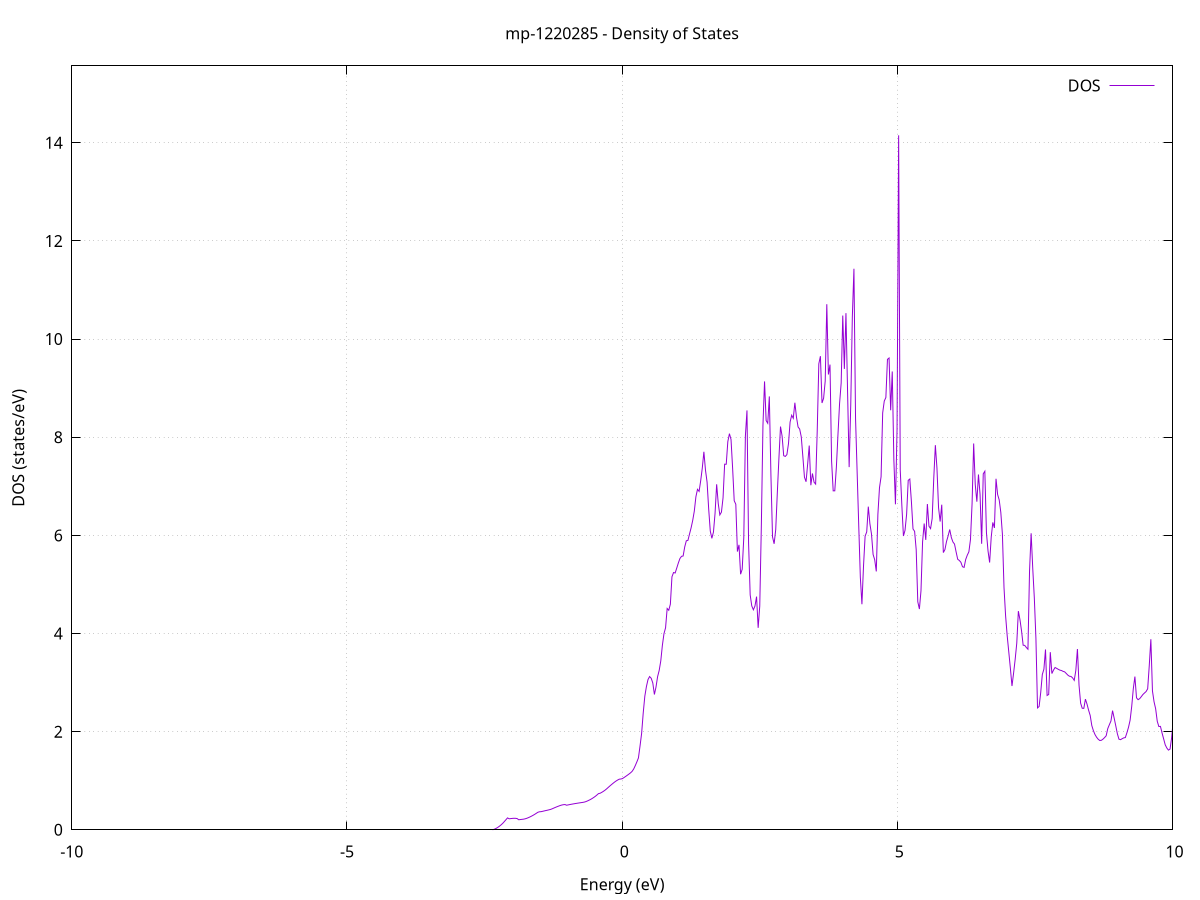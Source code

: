 set title 'mp-1220285 - Density of States'
set xlabel 'Energy (eV)'
set ylabel 'DOS (states/eV)'
set grid
set xrange [-10:10]
set yrange [0:15.569]
set xzeroaxis lt -1
set terminal png size 800,600
set output 'mp-1220285_dos_gnuplot.png'
plot '-' using 1:2 with lines title 'DOS'
-27.550100 0.000000
-27.521000 0.000000
-27.492000 0.000000
-27.463000 0.000000
-27.434000 0.000000
-27.405000 0.000000
-27.376000 0.000000
-27.347000 0.000000
-27.318000 0.000000
-27.289000 0.000000
-27.260000 0.000000
-27.231000 0.000000
-27.202000 0.000000
-27.173000 0.000000
-27.144000 0.000000
-27.115000 0.000000
-27.086000 0.000000
-27.056900 0.000000
-27.027900 0.000000
-26.998900 0.000000
-26.969900 0.000000
-26.940900 0.000000
-26.911900 0.000000
-26.882900 0.000000
-26.853900 0.000000
-26.824900 0.000000
-26.795900 0.000000
-26.766900 0.000000
-26.737900 0.000000
-26.708900 0.000000
-26.679900 0.000000
-26.650900 0.000000
-26.621900 0.000000
-26.592800 0.000000
-26.563800 0.000000
-26.534800 0.000000
-26.505800 0.000000
-26.476800 0.000000
-26.447800 0.000000
-26.418800 0.000000
-26.389800 0.000000
-26.360800 0.000000
-26.331800 0.000000
-26.302800 0.000000
-26.273800 0.000000
-26.244800 0.000000
-26.215800 0.000000
-26.186800 0.000000
-26.157800 0.000000
-26.128700 0.000000
-26.099700 0.000000
-26.070700 0.000000
-26.041700 0.000000
-26.012700 0.000000
-25.983700 0.000000
-25.954700 0.000000
-25.925700 0.000000
-25.896700 0.000000
-25.867700 0.000000
-25.838700 0.000000
-25.809700 0.000000
-25.780700 0.000000
-25.751700 0.000000
-25.722700 0.000000
-25.693700 0.000000
-25.664600 0.000000
-25.635600 0.000000
-25.606600 0.000000
-25.577600 0.000000
-25.548600 0.000000
-25.519600 0.000000
-25.490600 0.000000
-25.461600 0.000000
-25.432600 0.000000
-25.403600 0.000000
-25.374600 0.000000
-25.345600 0.000000
-25.316600 0.000000
-25.287600 0.000000
-25.258600 0.000000
-25.229600 0.000000
-25.200500 0.000000
-25.171500 0.000000
-25.142500 0.000000
-25.113500 0.000000
-25.084500 0.000000
-25.055500 0.000000
-25.026500 0.000000
-24.997500 0.000000
-24.968500 0.000000
-24.939500 0.000000
-24.910500 8.674600
-24.881500 2.294200
-24.852500 2.706800
-24.823500 3.119400
-24.794500 3.290400
-24.765500 3.450400
-24.736400 3.899400
-24.707400 4.349400
-24.678400 5.653300
-24.649400 4.464000
-24.620400 1.820400
-24.591400 1.764500
-24.562400 1.708600
-24.533400 1.631900
-24.504400 1.516700
-24.475400 1.401400
-24.446400 1.291500
-24.417400 1.283800
-24.388400 1.276100
-24.359400 3.054100
-24.330400 5.890400
-24.301400 7.245900
-24.272300 5.355800
-24.243300 0.949100
-24.214300 3.859100
-24.185300 50.634500
-24.156300 13.089000
-24.127300 19.014800
-24.098300 22.705400
-24.069300 3.370900
-24.040300 3.358400
-24.011300 3.345900
-23.982300 3.064000
-23.953300 3.161800
-23.924300 3.282700
-23.895300 4.469300
-23.866300 5.592000
-23.837300 6.208900
-23.808200 4.914700
-23.779200 4.132100
-23.750200 3.739600
-23.721200 3.347000
-23.692200 3.152300
-23.663200 3.278900
-23.634200 2.920300
-23.605200 2.781400
-23.576200 3.019700
-23.547200 2.315600
-23.518200 2.177900
-23.489200 0.000000
-23.460200 0.000000
-23.431200 0.000000
-23.402200 0.000000
-23.373200 0.000000
-23.344100 0.000000
-23.315100 0.000000
-23.286100 0.000000
-23.257100 0.000000
-23.228100 0.000000
-23.199100 0.000000
-23.170100 0.000000
-23.141100 0.000000
-23.112100 0.000000
-23.083100 0.000000
-23.054100 0.000000
-23.025100 0.000000
-22.996100 0.000000
-22.967100 0.000000
-22.938100 0.000000
-22.909100 0.000000
-22.880100 0.000000
-22.851000 0.000000
-22.822000 0.000000
-22.793000 0.000000
-22.764000 0.000000
-22.735000 0.000000
-22.706000 0.000000
-22.677000 0.000000
-22.648000 0.000000
-22.619000 0.000000
-22.590000 0.000000
-22.561000 0.000000
-22.532000 0.000000
-22.503000 0.000000
-22.474000 0.000000
-22.445000 0.000000
-22.416000 0.000000
-22.386900 0.000000
-22.357900 0.000000
-22.328900 0.000000
-22.299900 0.000000
-22.270900 0.000000
-22.241900 0.000000
-22.212900 0.000000
-22.183900 0.000000
-22.154900 0.000000
-22.125900 0.000000
-22.096900 0.000000
-22.067900 0.000000
-22.038900 0.000000
-22.009900 0.000000
-21.980900 0.000000
-21.951900 0.000000
-21.922800 0.000000
-21.893800 0.000000
-21.864800 0.000000
-21.835800 0.000000
-21.806800 0.000000
-21.777800 0.000000
-21.748800 0.000000
-21.719800 0.000000
-21.690800 0.000000
-21.661800 0.000000
-21.632800 0.000000
-21.603800 0.000000
-21.574800 0.000000
-21.545800 0.000000
-21.516800 0.000000
-21.487800 0.000000
-21.458700 0.000000
-21.429700 0.000000
-21.400700 0.000000
-21.371700 0.000000
-21.342700 0.000000
-21.313700 0.000000
-21.284700 0.000000
-21.255700 0.000000
-21.226700 0.000000
-21.197700 0.000000
-21.168700 0.000000
-21.139700 0.000000
-21.110700 0.000000
-21.081700 0.000000
-21.052700 0.000000
-21.023700 0.000000
-20.994600 0.000000
-20.965600 0.000000
-20.936600 0.000000
-20.907600 0.000000
-20.878600 0.000000
-20.849600 0.000000
-20.820600 0.000000
-20.791600 0.000000
-20.762600 0.000000
-20.733600 0.000000
-20.704600 0.000000
-20.675600 0.000000
-20.646600 0.000000
-20.617600 0.000000
-20.588600 0.000000
-20.559600 0.000000
-20.530500 0.000000
-20.501500 0.000000
-20.472500 0.000000
-20.443500 0.000000
-20.414500 0.000000
-20.385500 0.000000
-20.356500 0.000000
-20.327500 0.000000
-20.298500 0.000000
-20.269500 0.000000
-20.240500 0.000000
-20.211500 0.000000
-20.182500 0.000000
-20.153500 0.000000
-20.124500 0.000000
-20.095500 0.000000
-20.066400 0.000000
-20.037400 0.000000
-20.008400 0.000000
-19.979400 0.000000
-19.950400 0.000000
-19.921400 0.000000
-19.892400 0.000000
-19.863400 0.000000
-19.834400 0.000000
-19.805400 0.000000
-19.776400 0.000000
-19.747400 0.000000
-19.718400 0.000000
-19.689400 0.000000
-19.660400 0.000000
-19.631400 0.000000
-19.602300 0.000000
-19.573300 0.000000
-19.544300 0.000000
-19.515300 0.000000
-19.486300 0.000000
-19.457300 0.000000
-19.428300 0.000000
-19.399300 0.000000
-19.370300 0.000000
-19.341300 0.000000
-19.312300 0.000000
-19.283300 0.000000
-19.254300 0.000000
-19.225300 0.000000
-19.196300 0.000000
-19.167300 0.000000
-19.138200 0.000000
-19.109200 0.000000
-19.080200 0.000000
-19.051200 0.000000
-19.022200 0.000000
-18.993200 0.000000
-18.964200 0.000000
-18.935200 0.000000
-18.906200 0.000000
-18.877200 0.000000
-18.848200 0.000000
-18.819200 0.000000
-18.790200 0.000000
-18.761200 0.000000
-18.732200 0.000000
-18.703200 0.000000
-18.674100 0.000000
-18.645100 0.000000
-18.616100 0.000000
-18.587100 0.000000
-18.558100 0.000000
-18.529100 0.000000
-18.500100 0.000000
-18.471100 0.000000
-18.442100 0.000000
-18.413100 0.000000
-18.384100 0.000000
-18.355100 0.000000
-18.326100 0.000000
-18.297100 0.000000
-18.268100 0.000000
-18.239100 0.000000
-18.210000 0.000000
-18.181000 0.000000
-18.152000 0.000000
-18.123000 0.000000
-18.094000 0.000000
-18.065000 0.000000
-18.036000 0.000000
-18.007000 0.000000
-17.978000 0.000000
-17.949000 0.000000
-17.920000 0.000000
-17.891000 0.000000
-17.862000 0.000000
-17.833000 0.000000
-17.804000 0.000000
-17.775000 0.000000
-17.745900 0.000000
-17.716900 0.000000
-17.687900 0.000000
-17.658900 0.000000
-17.629900 0.000000
-17.600900 0.000000
-17.571900 0.000000
-17.542900 0.000000
-17.513900 0.000000
-17.484900 0.000000
-17.455900 0.000000
-17.426900 0.000000
-17.397900 0.000000
-17.368900 0.000000
-17.339900 0.000000
-17.310900 0.000000
-17.281800 0.000000
-17.252800 0.000000
-17.223800 0.000000
-17.194800 0.000000
-17.165800 0.000000
-17.136800 0.000000
-17.107800 0.000000
-17.078800 0.000000
-17.049800 0.000000
-17.020800 0.000000
-16.991800 0.000000
-16.962800 0.000000
-16.933800 0.000000
-16.904800 0.000000
-16.875800 0.000000
-16.846800 0.000000
-16.817700 0.000000
-16.788700 0.000000
-16.759700 0.000000
-16.730700 0.000000
-16.701700 0.000000
-16.672700 0.000000
-16.643700 0.000000
-16.614700 0.000000
-16.585700 0.000000
-16.556700 0.000000
-16.527700 0.000000
-16.498700 0.000000
-16.469700 0.000000
-16.440700 0.000000
-16.411700 0.000000
-16.382700 0.000000
-16.353600 0.000000
-16.324600 0.000000
-16.295600 0.000000
-16.266600 0.000000
-16.237600 0.000000
-16.208600 0.000000
-16.179600 0.000000
-16.150600 0.000000
-16.121600 0.000000
-16.092600 0.000000
-16.063600 0.000000
-16.034600 0.000000
-16.005600 0.000000
-15.976600 0.000000
-15.947600 0.000000
-15.918600 0.000000
-15.889500 0.000000
-15.860500 0.000000
-15.831500 0.000000
-15.802500 0.000000
-15.773500 0.000000
-15.744500 0.000000
-15.715500 0.000000
-15.686500 0.000000
-15.657500 0.000000
-15.628500 0.000000
-15.599500 0.000000
-15.570500 0.000000
-15.541500 0.000000
-15.512500 0.000000
-15.483500 0.000000
-15.454500 0.000000
-15.425400 0.000000
-15.396400 0.000000
-15.367400 0.000000
-15.338400 0.000000
-15.309400 0.000000
-15.280400 0.000000
-15.251400 0.000000
-15.222400 0.000000
-15.193400 0.000000
-15.164400 0.000000
-15.135400 0.000000
-15.106400 0.000000
-15.077400 0.000000
-15.048400 0.000000
-15.019400 0.000000
-14.990400 0.000000
-14.961300 0.000000
-14.932300 0.000000
-14.903300 0.000000
-14.874300 0.000000
-14.845300 0.000000
-14.816300 0.000000
-14.787300 0.000000
-14.758300 0.000000
-14.729300 0.000000
-14.700300 0.000000
-14.671300 0.000000
-14.642300 0.000000
-14.613300 0.000000
-14.584300 0.000000
-14.555300 0.000000
-14.526300 0.000000
-14.497300 0.000000
-14.468200 0.000000
-14.439200 0.000000
-14.410200 0.000000
-14.381200 0.000000
-14.352200 0.000000
-14.323200 0.000000
-14.294200 0.000000
-14.265200 0.000000
-14.236200 0.000000
-14.207200 0.000000
-14.178200 0.000000
-14.149200 0.000000
-14.120200 0.000000
-14.091200 0.000000
-14.062200 0.000000
-14.033200 0.000000
-14.004100 0.000000
-13.975100 0.000000
-13.946100 0.000000
-13.917100 0.000000
-13.888100 0.000000
-13.859100 0.000000
-13.830100 0.000000
-13.801100 0.000000
-13.772100 0.000000
-13.743100 0.000000
-13.714100 0.000000
-13.685100 0.000000
-13.656100 0.000000
-13.627100 0.000000
-13.598100 0.000000
-13.569100 0.000000
-13.540000 0.000000
-13.511000 0.000000
-13.482000 0.000000
-13.453000 0.000000
-13.424000 0.000000
-13.395000 0.000000
-13.366000 0.000000
-13.337000 0.000000
-13.308000 0.000000
-13.279000 0.000000
-13.250000 0.000000
-13.221000 0.000000
-13.192000 0.000000
-13.163000 0.000000
-13.134000 0.000000
-13.105000 0.000000
-13.075900 0.000000
-13.046900 0.000000
-13.017900 0.000000
-12.988900 0.000000
-12.959900 0.000000
-12.930900 0.000000
-12.901900 0.000000
-12.872900 0.000000
-12.843900 0.000000
-12.814900 0.000000
-12.785900 0.000000
-12.756900 0.000000
-12.727900 0.000000
-12.698900 0.000000
-12.669900 0.000000
-12.640900 0.000000
-12.611800 0.000000
-12.582800 0.000000
-12.553800 0.000000
-12.524800 0.000000
-12.495800 0.000000
-12.466800 0.000000
-12.437800 0.000000
-12.408800 0.000000
-12.379800 0.000000
-12.350800 0.000000
-12.321800 0.000000
-12.292800 0.000000
-12.263800 0.000000
-12.234800 0.000000
-12.205800 0.000000
-12.176800 0.000000
-12.147700 0.000000
-12.118700 0.000000
-12.089700 0.000000
-12.060700 0.000000
-12.031700 0.000000
-12.002700 0.000000
-11.973700 0.000000
-11.944700 0.000000
-11.915700 0.000000
-11.886700 0.000000
-11.857700 0.000000
-11.828700 0.000000
-11.799700 0.000000
-11.770700 0.000000
-11.741700 0.000000
-11.712700 0.000000
-11.683600 0.000000
-11.654600 0.000000
-11.625600 0.000000
-11.596600 0.000000
-11.567600 0.000000
-11.538600 0.000000
-11.509600 0.000000
-11.480600 0.000000
-11.451600 0.000000
-11.422600 0.000000
-11.393600 0.000000
-11.364600 0.000000
-11.335600 0.000000
-11.306600 0.000000
-11.277600 0.000000
-11.248600 0.000000
-11.219500 0.000000
-11.190500 0.000000
-11.161500 0.000000
-11.132500 0.000000
-11.103500 0.000000
-11.074500 0.000000
-11.045500 0.000000
-11.016500 0.000000
-10.987500 0.000000
-10.958500 0.000000
-10.929500 0.000000
-10.900500 0.000000
-10.871500 0.000000
-10.842500 0.000000
-10.813500 0.000000
-10.784500 0.000000
-10.755400 0.000000
-10.726400 0.000000
-10.697400 0.000000
-10.668400 0.000000
-10.639400 0.000000
-10.610400 0.000000
-10.581400 0.000000
-10.552400 0.000000
-10.523400 0.000000
-10.494400 0.000000
-10.465400 0.000000
-10.436400 0.000000
-10.407400 0.000000
-10.378400 0.000000
-10.349400 0.000000
-10.320400 0.000000
-10.291300 0.000000
-10.262300 0.000000
-10.233300 0.000000
-10.204300 0.000000
-10.175300 0.000000
-10.146300 0.000000
-10.117300 0.000000
-10.088300 0.000000
-10.059300 0.000000
-10.030300 0.000000
-10.001300 0.000000
-9.972300 0.000000
-9.943300 0.000000
-9.914300 0.000000
-9.885300 0.000000
-9.856300 0.000000
-9.827200 0.000000
-9.798200 0.000000
-9.769200 0.000000
-9.740200 0.000000
-9.711200 0.000000
-9.682200 0.000000
-9.653200 0.000000
-9.624200 0.000000
-9.595200 0.000000
-9.566200 0.000000
-9.537200 0.000000
-9.508200 0.000000
-9.479200 0.000000
-9.450200 0.000000
-9.421200 0.000000
-9.392200 0.000000
-9.363100 0.000000
-9.334100 0.000000
-9.305100 0.000000
-9.276100 0.000000
-9.247100 0.000000
-9.218100 0.000000
-9.189100 0.000000
-9.160100 0.000000
-9.131100 0.000000
-9.102100 0.000000
-9.073100 0.000000
-9.044100 0.000000
-9.015100 0.000000
-8.986100 0.000000
-8.957100 0.000000
-8.928100 0.000000
-8.899000 0.000000
-8.870000 0.000000
-8.841000 0.000000
-8.812000 0.000000
-8.783000 0.000000
-8.754000 0.000000
-8.725000 0.000000
-8.696000 0.000000
-8.667000 0.000000
-8.638000 0.000000
-8.609000 0.000000
-8.580000 0.000000
-8.551000 0.000000
-8.522000 0.000000
-8.493000 0.000000
-8.464000 0.000000
-8.434900 0.000000
-8.405900 0.000000
-8.376900 0.000000
-8.347900 0.000000
-8.318900 0.000000
-8.289900 0.000000
-8.260900 0.000000
-8.231900 0.000000
-8.202900 0.000000
-8.173900 0.000000
-8.144900 0.000000
-8.115900 0.000000
-8.086900 0.000000
-8.057900 0.000000
-8.028900 0.000000
-7.999900 0.000000
-7.970800 0.000000
-7.941800 0.000000
-7.912800 0.000000
-7.883800 0.000000
-7.854800 0.000000
-7.825800 0.000000
-7.796800 0.000000
-7.767800 0.000000
-7.738800 0.000000
-7.709800 0.000000
-7.680800 0.000000
-7.651800 0.000000
-7.622800 0.000000
-7.593800 0.000000
-7.564800 0.000000
-7.535800 0.000000
-7.506700 0.000000
-7.477700 0.000000
-7.448700 0.000000
-7.419700 0.000000
-7.390700 0.000000
-7.361700 0.000000
-7.332700 0.000000
-7.303700 0.000000
-7.274700 0.000000
-7.245700 0.000000
-7.216700 0.000000
-7.187700 0.000000
-7.158700 0.000000
-7.129700 0.000000
-7.100700 0.000000
-7.071700 0.000000
-7.042600 0.000000
-7.013600 0.000000
-6.984600 0.000000
-6.955600 0.000000
-6.926600 0.000000
-6.897600 0.000000
-6.868600 0.000000
-6.839600 0.000000
-6.810600 0.000000
-6.781600 0.000000
-6.752600 0.000000
-6.723600 0.000000
-6.694600 0.000000
-6.665600 0.000000
-6.636600 0.000000
-6.607600 0.000000
-6.578500 0.000000
-6.549500 0.000000
-6.520500 0.000000
-6.491500 0.000000
-6.462500 0.000000
-6.433500 0.000000
-6.404500 0.000000
-6.375500 0.000000
-6.346500 0.000000
-6.317500 0.000000
-6.288500 0.000000
-6.259500 0.000000
-6.230500 0.000000
-6.201500 0.000000
-6.172500 0.000000
-6.143500 0.000000
-6.114500 0.000000
-6.085400 0.000000
-6.056400 0.000000
-6.027400 0.000000
-5.998400 0.000000
-5.969400 0.000000
-5.940400 0.000000
-5.911400 0.000000
-5.882400 0.000000
-5.853400 0.000000
-5.824400 0.000000
-5.795400 0.000000
-5.766400 0.000000
-5.737400 0.000000
-5.708400 0.000000
-5.679400 0.000000
-5.650400 0.000000
-5.621300 0.000000
-5.592300 0.000000
-5.563300 0.000000
-5.534300 0.000000
-5.505300 0.000000
-5.476300 0.000000
-5.447300 0.000000
-5.418300 0.000000
-5.389300 0.000000
-5.360300 0.000000
-5.331300 0.000000
-5.302300 0.000000
-5.273300 0.000000
-5.244300 0.000000
-5.215300 0.000000
-5.186300 0.000000
-5.157200 0.000000
-5.128200 0.000000
-5.099200 0.000000
-5.070200 0.000000
-5.041200 0.000000
-5.012200 0.000000
-4.983200 0.000000
-4.954200 0.000000
-4.925200 0.000000
-4.896200 0.000000
-4.867200 0.000000
-4.838200 0.000000
-4.809200 0.000000
-4.780200 0.000000
-4.751200 0.000000
-4.722200 0.000000
-4.693100 0.000000
-4.664100 0.000000
-4.635100 0.000000
-4.606100 0.000000
-4.577100 0.000000
-4.548100 0.000000
-4.519100 0.000000
-4.490100 0.000000
-4.461100 0.000000
-4.432100 0.000000
-4.403100 0.000000
-4.374100 0.000000
-4.345100 0.000000
-4.316100 0.000000
-4.287100 0.000000
-4.258100 0.000000
-4.229000 0.000000
-4.200000 0.000000
-4.171000 0.000000
-4.142000 0.000000
-4.113000 0.000000
-4.084000 0.000000
-4.055000 0.000000
-4.026000 0.000000
-3.997000 0.000000
-3.968000 0.000000
-3.939000 0.000000
-3.910000 0.000000
-3.881000 0.000000
-3.852000 0.000000
-3.823000 0.000000
-3.794000 0.000000
-3.764900 0.000000
-3.735900 0.000000
-3.706900 0.000000
-3.677900 0.000000
-3.648900 0.000000
-3.619900 0.000000
-3.590900 0.000000
-3.561900 0.000000
-3.532900 0.000000
-3.503900 0.000000
-3.474900 0.000000
-3.445900 0.000000
-3.416900 0.000000
-3.387900 0.000000
-3.358900 0.000000
-3.329900 0.000000
-3.300800 0.000000
-3.271800 0.000000
-3.242800 0.000000
-3.213800 0.000000
-3.184800 0.000000
-3.155800 0.000000
-3.126800 0.000000
-3.097800 0.000000
-3.068800 0.000000
-3.039800 0.000000
-3.010800 0.000000
-2.981800 0.000000
-2.952800 0.000000
-2.923800 0.000000
-2.894800 0.000000
-2.865800 0.000000
-2.836700 0.000000
-2.807700 0.000000
-2.778700 0.000000
-2.749700 0.000000
-2.720700 0.000000
-2.691700 0.000000
-2.662700 0.000000
-2.633700 0.000000
-2.604700 0.000000
-2.575700 0.000000
-2.546700 0.000000
-2.517700 0.000000
-2.488700 0.000000
-2.459700 0.000000
-2.430700 0.000000
-2.401700 0.000000
-2.372600 0.000000
-2.343600 0.003400
-2.314600 0.014900
-2.285600 0.031100
-2.256600 0.051200
-2.227600 0.074600
-2.198600 0.101200
-2.169600 0.131600
-2.140600 0.167300
-2.111600 0.204700
-2.082600 0.242100
-2.053600 0.224100
-2.024600 0.227600
-1.995600 0.231900
-1.966600 0.234300
-1.937600 0.233700
-1.908500 0.228500
-1.879500 0.204400
-1.850500 0.208300
-1.821500 0.212200
-1.792500 0.216100
-1.763500 0.223100
-1.734500 0.233500
-1.705500 0.246200
-1.676500 0.261000
-1.647500 0.277300
-1.618500 0.295100
-1.589500 0.314300
-1.560500 0.335100
-1.531500 0.356700
-1.502500 0.366800
-1.473500 0.369000
-1.444400 0.376500
-1.415400 0.384300
-1.386400 0.391800
-1.357400 0.399000
-1.328400 0.406900
-1.299400 0.415600
-1.270400 0.427900
-1.241400 0.442500
-1.212400 0.456600
-1.183400 0.469900
-1.154400 0.482500
-1.125400 0.494700
-1.096400 0.504500
-1.067400 0.511000
-1.038400 0.514300
-1.009400 0.500400
-0.980300 0.507200
-0.951300 0.513900
-0.922300 0.520200
-0.893300 0.526100
-0.864300 0.531900
-0.835300 0.537400
-0.806300 0.542600
-0.777300 0.547700
-0.748300 0.552600
-0.719300 0.557700
-0.690300 0.563500
-0.661300 0.573100
-0.632300 0.586600
-0.603300 0.602100
-0.574300 0.618200
-0.545300 0.637400
-0.516200 0.658700
-0.487200 0.681900
-0.458200 0.709000
-0.429200 0.737400
-0.400200 0.744300
-0.371200 0.762400
-0.342200 0.782300
-0.313200 0.805100
-0.284200 0.831300
-0.255200 0.860900
-0.226200 0.889800
-0.197200 0.917500
-0.168200 0.944700
-0.139200 0.970500
-0.110200 0.993900
-0.081200 1.014300
-0.052100 1.031200
-0.023100 1.034800
0.005900 1.043300
0.034900 1.065000
0.063900 1.087300
0.092900 1.110400
0.121900 1.134200
0.150900 1.159100
0.179900 1.189100
0.208900 1.237100
0.237900 1.305900
0.266900 1.381700
0.295900 1.464200
0.324900 1.705900
0.353900 1.965000
0.382900 2.378900
0.412000 2.722100
0.441000 2.919000
0.470000 3.062200
0.499000 3.122800
0.528000 3.087900
0.557000 2.992000
0.586000 2.757300
0.615000 2.907700
0.644000 3.120000
0.673000 3.246800
0.702000 3.440700
0.731000 3.759300
0.760000 3.996600
0.789000 4.117000
0.818000 4.510400
0.847000 4.473900
0.876100 4.597500
0.905100 5.156100
0.934100 5.243000
0.963100 5.233500
0.992100 5.333900
1.021100 5.437600
1.050100 5.528500
1.079100 5.573300
1.108100 5.579900
1.137100 5.765800
1.166100 5.890200
1.195100 5.897400
1.224100 6.027600
1.253100 6.154000
1.282100 6.304900
1.311100 6.494300
1.340200 6.787100
1.369200 6.939200
1.398200 6.896500
1.427200 7.115100
1.456200 7.370300
1.485200 7.703700
1.514200 7.330100
1.543200 7.085500
1.572200 6.540400
1.601200 6.090400
1.630200 5.939600
1.659200 6.067200
1.688200 6.449900
1.717200 7.041000
1.746200 6.648600
1.775200 6.417100
1.804200 6.474300
1.833300 6.764200
1.862300 7.451000
1.891300 7.449900
1.920300 7.911500
1.949300 8.073700
1.978300 7.955600
2.007300 7.369100
2.036300 6.706300
2.065300 6.634600
2.094300 5.670200
2.123300 5.807000
2.152300 5.208400
2.181300 5.309200
2.210300 5.952700
2.239300 8.025000
2.268300 8.546500
2.297400 5.838700
2.326400 4.786700
2.355400 4.562200
2.384400 4.483300
2.413400 4.560300
2.442400 4.752100
2.471400 4.116200
2.500400 4.559800
2.529400 6.209200
2.558400 8.238600
2.587400 9.138000
2.616400 8.340100
2.645400 8.285100
2.674400 8.831700
2.703400 7.226700
2.732400 5.970100
2.761500 5.828200
2.790500 6.116200
2.819500 6.866300
2.848500 7.569800
2.877500 8.217700
2.906500 8.023200
2.935500 7.623800
2.964500 7.609200
2.993500 7.646100
3.022500 7.869200
3.051500 8.308500
3.080500 8.448700
3.109500 8.385900
3.138500 8.703500
3.167500 8.412000
3.196500 8.209600
3.225600 8.167000
3.254600 8.009300
3.283600 7.606100
3.312600 7.186200
3.341600 7.093100
3.370600 7.451200
3.399600 7.830900
3.428600 7.022500
3.457600 7.262000
3.486600 7.084800
3.515600 7.045500
3.544600 8.128000
3.573600 9.496300
3.602600 9.652300
3.631600 8.698500
3.660600 8.794800
3.689700 9.144700
3.718700 10.710900
3.747700 9.279100
3.776700 9.480700
3.805700 7.512900
3.834700 6.907300
3.863700 6.908200
3.892700 7.392500
3.921700 8.060500
3.950700 8.687100
3.979700 9.104700
4.008700 10.479800
4.037700 9.392800
4.066700 10.529000
4.095700 8.951000
4.124700 7.391100
4.153800 8.661400
4.182800 10.460800
4.211800 11.434000
4.240800 8.386500
4.269800 7.292300
4.298800 6.204100
4.327800 5.150900
4.356800 4.596100
4.385800 5.376700
4.414800 5.984800
4.443800 6.070200
4.472800 6.586300
4.501800 6.237300
4.530800 6.026300
4.559800 5.611200
4.588800 5.504100
4.617900 5.265200
4.646900 6.430900
4.675900 6.970700
4.704900 7.196300
4.733900 8.496800
4.762900 8.738100
4.791900 8.809900
4.820900 9.587800
4.849900 9.615200
4.878900 8.550800
4.907900 9.340700
4.936900 7.549700
4.965900 6.633300
4.994900 8.144500
5.023900 14.153900
5.052900 7.337500
5.082000 6.616800
5.111000 5.987700
5.140000 6.103100
5.169000 6.431900
5.198000 7.122300
5.227000 7.149000
5.256000 6.686800
5.285000 6.131200
5.314000 6.082800
5.343000 5.708500
5.372000 4.646900
5.401000 4.498700
5.430000 4.870400
5.459000 5.870500
5.488000 6.241900
5.517000 5.907900
5.546100 6.639100
5.575100 6.187500
5.604100 6.138200
5.633100 6.343600
5.662100 7.164600
5.691100 7.838500
5.720100 7.370800
5.749100 6.565500
5.778100 6.281300
5.807100 6.625500
5.836100 5.649300
5.865100 5.711800
5.894100 5.876300
5.923100 5.989600
5.952100 6.120300
5.981100 5.958300
6.010200 5.866000
6.039200 5.822900
6.068200 5.663200
6.097200 5.513300
6.126200 5.488600
6.155200 5.451200
6.184200 5.361200
6.213200 5.347600
6.242200 5.508500
6.271200 5.596600
6.300200 5.664800
6.329200 5.914100
6.358200 6.645600
6.387200 7.872400
6.416200 7.035400
6.445200 6.687000
6.474300 7.241300
6.503300 6.834600
6.532300 5.829300
6.561300 7.254700
6.590300 7.307500
6.619300 6.057100
6.648300 5.680900
6.677300 5.447000
6.706300 5.967100
6.735300 6.264400
6.764300 6.152200
6.793300 7.153800
6.822300 6.833300
6.851300 6.722200
6.880300 6.470000
6.909300 6.026900
6.938400 4.938900
6.967400 4.361400
6.996400 3.953800
7.025400 3.622800
7.054400 3.288800
7.083400 2.930100
7.112400 3.190400
7.141400 3.473600
7.170400 3.803500
7.199400 4.456400
7.228400 4.281900
7.257400 4.051200
7.286400 3.761700
7.315400 3.757400
7.344400 3.714500
7.373400 3.679600
7.402500 5.275700
7.431500 6.043300
7.460500 5.329700
7.489500 4.722900
7.518500 3.896200
7.547500 2.483700
7.576500 2.513200
7.605500 2.797700
7.634500 3.164400
7.663500 3.274300
7.692500 3.675000
7.721500 2.737200
7.750500 2.757600
7.779500 3.619900
7.808500 3.184000
7.837500 3.253700
7.866600 3.307100
7.895600 3.289500
7.924600 3.270400
7.953600 3.253700
7.982600 3.245900
8.011600 3.228700
8.040600 3.218400
8.069600 3.185800
8.098600 3.151800
8.127600 3.129300
8.156600 3.124600
8.185600 3.094600
8.214600 3.045000
8.243600 3.248700
8.272600 3.683600
8.301600 2.947000
8.330700 2.580600
8.359700 2.476500
8.388700 2.474400
8.417700 2.662600
8.446700 2.561300
8.475700 2.436500
8.504700 2.329200
8.533700 2.124200
8.562700 2.018800
8.591700 1.941200
8.620700 1.886300
8.649700 1.845700
8.678700 1.819600
8.707700 1.823600
8.736700 1.847100
8.765700 1.878500
8.794800 1.915700
8.823800 2.062300
8.852800 2.141400
8.881800 2.217700
8.910800 2.428200
8.939800 2.277800
8.968800 2.120600
8.997800 1.959100
9.026800 1.846700
9.055800 1.836400
9.084800 1.856000
9.113800 1.872800
9.142800 1.879300
9.171800 1.976700
9.200800 2.089200
9.229800 2.233200
9.258900 2.514400
9.287900 2.874700
9.316900 3.122500
9.345900 2.689500
9.374900 2.651600
9.403900 2.672700
9.432900 2.712800
9.461900 2.756200
9.490900 2.787600
9.519900 2.817100
9.548900 2.873400
9.577900 3.346400
9.606900 3.883200
9.635900 2.829800
9.664900 2.608100
9.693900 2.465900
9.723000 2.211100
9.752000 2.104300
9.781000 2.106900
9.810000 1.973300
9.839000 1.853400
9.868000 1.730900
9.897000 1.666500
9.926000 1.623600
9.955000 1.643400
9.984000 1.871800
10.013000 2.230400
10.042000 2.640800
10.071000 2.620600
10.100000 2.434600
10.129000 2.762900
10.158000 3.242000
10.187000 3.452200
10.216100 3.129500
10.245100 2.981200
10.274100 3.285800
10.303100 2.231300
10.332100 2.296400
10.361100 2.023400
10.390100 2.054200
10.419100 2.090700
10.448100 2.084400
10.477100 2.060700
10.506100 2.038900
10.535100 2.023800
10.564100 2.017100
10.593100 2.015600
10.622100 2.014300
10.651100 2.008700
10.680200 1.994200
10.709200 2.000900
10.738200 1.996000
10.767200 1.989700
10.796200 1.970200
10.825200 1.938000
10.854200 1.924500
10.883200 1.921600
10.912200 1.919800
10.941200 1.918600
10.970200 1.964200
10.999200 1.987800
11.028200 2.021900
11.057200 1.991100
11.086200 1.896300
11.115200 1.809600
11.144300 1.742400
11.173300 1.681900
11.202300 1.659700
11.231300 1.681300
11.260300 1.605200
11.289300 1.543200
11.318300 1.508800
11.347300 1.478100
11.376300 1.436800
11.405300 1.382800
11.434300 1.340800
11.463300 1.348000
11.492300 1.399200
11.521300 1.459200
11.550300 1.521800
11.579300 1.497300
11.608400 1.330800
11.637400 1.288900
11.666400 1.285000
11.695400 1.281400
11.724400 1.278100
11.753400 1.274900
11.782400 1.263600
11.811400 1.255500
11.840400 1.250700
11.869400 1.343900
11.898400 1.703000
11.927400 2.304500
11.956400 3.217000
11.985400 3.541600
12.014400 3.684500
12.043400 2.916700
12.072500 2.540200
12.101500 1.847800
12.130500 1.729500
12.159500 1.659600
12.188500 1.598000
12.217500 1.579200
12.246500 1.592300
12.275500 1.695900
12.304500 1.721900
12.333500 1.557800
12.362500 1.563600
12.391500 1.602200
12.420500 1.595800
12.449500 1.573700
12.478500 1.554000
12.507500 1.536800
12.536600 1.514100
12.565600 1.483200
12.594600 1.455100
12.623600 1.429800
12.652600 1.409700
12.681600 1.392300
12.710600 1.360400
12.739600 1.319300
12.768600 1.380100
12.797600 1.526300
12.826600 1.429700
12.855600 1.490800
12.884600 1.597800
12.913600 1.704500
12.942600 1.650600
12.971600 1.646700
13.000700 1.646600
13.029700 1.632800
13.058700 1.607800
13.087700 1.571000
13.116700 1.522400
13.145700 1.429200
13.174700 1.348100
13.203700 1.269500
13.232700 2.037000
13.261700 1.749900
13.290700 1.593000
13.319700 1.560000
13.348700 1.548800
13.377700 1.542600
13.406700 1.541600
13.435700 1.636600
13.464800 1.721100
13.493800 1.642000
13.522800 1.518500
13.551800 1.476300
13.580800 1.518200
13.609800 1.611900
13.638800 1.706900
13.667800 1.775300
13.696800 1.820400
13.725800 1.808300
13.754800 1.841300
13.783800 1.839500
13.812800 1.796100
13.841800 1.717100
13.870800 1.620900
13.899800 1.585300
13.928900 1.533100
13.957900 1.566700
13.986900 1.624100
14.015900 1.698000
14.044900 1.750700
14.073900 1.792700
14.102900 1.841700
14.131900 1.878200
14.160900 1.879900
14.189900 1.905000
14.218900 1.967300
14.247900 2.017900
14.276900 2.029200
14.305900 2.083000
14.334900 1.941100
14.363900 1.914200
14.393000 1.827700
14.422000 1.663400
14.451000 1.692300
14.480000 1.681400
14.509000 1.664000
14.538000 1.643200
14.567000 1.615700
14.596000 1.574500
14.625000 1.496100
14.654000 1.418100
14.683000 1.368900
14.712000 1.310400
14.741000 1.272500
14.770000 1.256700
14.799000 1.246100
14.828000 1.238200
14.857100 1.236200
14.886100 1.471300
14.915100 1.716700
14.944100 2.017100
14.973100 2.131800
15.002100 1.884000
15.031100 1.931200
15.060100 1.961500
15.089100 1.940300
15.118100 1.861000
15.147100 1.692200
15.176100 1.544200
15.205100 1.464500
15.234100 1.405300
15.263100 1.360000
15.292100 1.322300
15.321200 1.288200
15.350200 1.256900
15.379200 1.228100
15.408200 1.202500
15.437200 1.183200
15.466200 1.171500
15.495200 1.164900
15.524200 1.195700
15.553200 1.245300
15.582200 1.295100
15.611200 1.358900
15.640200 1.455600
15.669200 1.494200
15.698200 1.511900
15.727200 1.541500
15.756200 1.569000
15.785300 1.593400
15.814300 1.615800
15.843300 1.637500
15.872300 1.657500
15.901300 1.665100
15.930300 1.660500
15.959300 1.646600
15.988300 1.624000
16.017300 1.589700
16.046300 1.503400
16.075300 1.331100
16.104300 1.200100
16.133300 1.191700
16.162300 1.188900
16.191300 1.187200
16.220300 1.195100
16.249400 1.310400
16.278400 1.526500
16.307400 1.400300
16.336400 1.426700
16.365400 1.461000
16.394400 1.490700
16.423400 1.523400
16.452400 1.559900
16.481400 1.586300
16.510400 1.576500
16.539400 1.553000
16.568400 1.540900
16.597400 1.531700
16.626400 1.513700
16.655400 1.484500
16.684400 1.462400
16.713500 1.448700
16.742500 1.442700
16.771500 1.437100
16.800500 1.431700
16.829500 1.427900
16.858500 1.430700
16.887500 1.527200
16.916500 1.658200
16.945500 1.783800
16.974500 1.859400
17.003500 1.785900
17.032500 1.832100
17.061500 1.898500
17.090500 1.971900
17.119500 1.983500
17.148500 1.945200
17.177600 1.918000
17.206600 1.925200
17.235600 1.954000
17.264600 1.967000
17.293600 1.955700
17.322600 1.906500
17.351600 1.824100
17.380600 1.769900
17.409600 1.739100
17.438600 1.712100
17.467600 1.688900
17.496600 1.669200
17.525600 1.653200
17.554600 1.638700
17.583600 1.627900
17.612600 1.623600
17.641700 1.622600
17.670700 1.625600
17.699700 1.633100
17.728700 1.651200
17.757700 1.693500
17.786700 1.722400
17.815700 1.747600
17.844700 1.771000
17.873700 1.807000
17.902700 1.856600
17.931700 1.917200
17.960700 1.988100
17.989700 2.020000
18.018700 2.025400
18.047700 1.988900
18.076700 1.894500
18.105800 1.795300
18.134800 1.694400
18.163800 1.603500
18.192800 1.537600
18.221800 1.512100
18.250800 1.491700
18.279800 1.472700
18.308800 1.465800
18.337800 1.468600
18.366800 1.475800
18.395800 1.526000
18.424800 1.623500
18.453800 1.761500
18.482800 1.959000
18.511800 2.217500
18.540800 2.455900
18.569800 2.547700
18.598900 2.413100
18.627900 2.323500
18.656900 2.247900
18.685900 2.301000
18.714900 2.330300
18.743900 2.371800
18.772900 2.441300
18.801900 2.504600
18.830900 2.603100
18.859900 2.542500
18.888900 2.560600
18.917900 2.795200
18.946900 2.726800
18.975900 2.575000
19.004900 2.526400
19.033900 2.539100
19.063000 2.552600
19.092000 2.581200
19.121000 2.675300
19.150000 2.603300
19.179000 2.534000
19.208000 2.490500
19.237000 2.470500
19.266000 2.464900
19.295000 2.423200
19.324000 2.362300
19.353000 2.306200
19.382000 2.268100
19.411000 2.282500
19.440000 2.355700
19.469000 2.478400
19.498000 2.576200
19.527100 2.676000
19.556100 2.629200
19.585100 2.590300
19.614100 2.583500
19.643100 2.432200
19.672100 2.384800
19.701100 2.364000
19.730100 2.359100
19.759100 2.382100
19.788100 2.435600
19.817100 2.480700
19.846100 2.625800
19.875100 2.684700
19.904100 2.688400
19.933100 2.590000
19.962100 2.509500
19.991200 2.448000
20.020200 2.377000
20.049200 2.329600
20.078200 2.303100
20.107200 2.287000
20.136200 2.275000
20.165200 2.263200
20.194200 2.251600
20.223200 2.240300
20.252200 2.229200
20.281200 2.236100
20.310200 2.247400
20.339200 2.279100
20.368200 2.341400
20.397200 2.467800
20.426200 2.658600
20.455300 2.621100
20.484300 2.748600
20.513300 2.872300
20.542300 2.939300
20.571300 2.926500
20.600300 2.893700
20.629300 2.883500
20.658300 2.854200
20.687300 2.745900
20.716300 2.689300
20.745300 2.633700
20.774300 2.586300
20.803300 2.578000
20.832300 2.630500
20.861300 2.708500
20.890300 2.789000
20.919400 2.877300
20.948400 2.890600
20.977400 2.833700
21.006400 2.829400
21.035400 2.841000
21.064400 2.847200
21.093400 2.849300
21.122400 2.858400
21.151400 2.899400
21.180400 2.941100
21.209400 2.999700
21.238400 3.038000
21.267400 3.070800
21.296400 3.087000
21.325400 3.086600
21.354400 3.061500
21.383500 2.991500
21.412500 2.889600
21.441500 2.778200
21.470500 2.694600
21.499500 2.637900
21.528500 2.619100
21.557500 2.665900
21.586500 2.816400
21.615500 2.919900
21.644500 2.976900
21.673500 3.079200
21.702500 3.191100
21.731500 3.317000
21.760500 3.459100
21.789500 3.674600
21.818500 3.837700
21.847600 3.826300
21.876600 3.783100
21.905600 3.746300
21.934600 3.630900
21.963600 3.505100
21.992600 3.505400
22.021600 3.603900
22.050600 3.771000
22.079600 4.000100
22.108600 4.203500
22.137600 4.246800
22.166600 4.132100
22.195600 3.681600
22.224600 3.561300
22.253600 3.551900
22.282600 3.616500
22.311700 3.673600
22.340700 3.696600
22.369700 3.709900
22.398700 3.686100
22.427700 3.634600
22.456700 3.698800
22.485700 3.674400
22.514700 3.618100
22.543700 3.546700
22.572700 3.566100
22.601700 3.506600
22.630700 3.425700
22.659700 3.398000
22.688700 3.354300
22.717700 3.352700
22.746700 3.308700
22.775800 3.226200
22.804800 3.192900
22.833800 3.197900
22.862800 3.213600
22.891800 3.261100
22.920800 3.313500
22.949800 3.268800
22.978800 3.163000
23.007800 3.042100
23.036800 2.924800
23.065800 2.948000
23.094800 2.845300
23.123800 2.788500
23.152800 2.763700
23.181800 2.952300
23.210800 3.188100
23.239900 3.354500
23.268900 3.524700
23.297900 3.406100
23.326900 3.405000
23.355900 3.428000
23.384900 3.492500
23.413900 3.365500
23.442900 3.342300
23.471900 3.426100
23.500900 3.425800
23.529900 3.464200
23.558900 3.521400
23.587900 3.597700
23.616900 3.684500
23.645900 3.578200
23.674900 3.475900
23.704000 3.410200
23.733000 3.269200
23.762000 3.226600
23.791000 3.161100
23.820000 3.153300
23.849000 3.158800
23.878000 3.192000
23.907000 3.313300
23.936000 3.632500
23.965000 3.544800
23.994000 3.504400
24.023000 3.469700
24.052000 3.441100
24.081000 3.405800
24.110000 3.369400
24.139000 3.176900
24.168100 3.014300
24.197100 2.918000
24.226100 2.849500
24.255100 2.781600
24.284100 2.822600
24.313100 2.816400
24.342100 2.839000
24.371100 2.865800
24.400100 2.898800
24.429100 2.896700
24.458100 2.927000
24.487100 3.001000
24.516100 3.155700
24.545100 3.200900
24.574100 3.177800
24.603100 3.012100
24.632200 2.747200
24.661200 2.542800
24.690200 2.493000
24.719200 2.260100
24.748200 2.137100
24.777200 2.040200
24.806200 1.965000
24.835200 1.918900
24.864200 1.877900
24.893200 1.851400
24.922200 1.835400
24.951200 1.833500
24.980200 1.831400
25.009200 1.834800
25.038200 1.839500
25.067200 1.841600
25.096300 1.833400
25.125300 1.824300
25.154300 1.811300
25.183300 1.794600
25.212300 1.774700
25.241300 1.764300
25.270300 1.752300
25.299300 1.734400
25.328300 1.706700
25.357300 1.683000
25.386300 1.671800
25.415300 1.662300
25.444300 1.673600
25.473300 1.690400
25.502300 1.707700
25.531300 1.721500
25.560400 1.744800
25.589400 1.783000
25.618400 1.832800
25.647400 1.812800
25.676400 1.780400
25.705400 1.777200
25.734400 1.810100
25.763400 1.753900
25.792400 1.662100
25.821400 1.530600
25.850400 1.454800
25.879400 1.376500
25.908400 1.301900
25.937400 1.231800
25.966400 1.176100
25.995400 1.161500
26.024500 1.152200
26.053500 1.155700
26.082500 1.176600
26.111500 1.184100
26.140500 1.185200
26.169500 1.187700
26.198500 1.190000
26.227500 1.186600
26.256500 1.176800
26.285500 1.161000
26.314500 1.173400
26.343500 1.170300
26.372500 1.154000
26.401500 1.122100
26.430500 1.068100
26.459500 0.996600
26.488600 0.985500
26.517600 1.074400
26.546600 0.820000
26.575600 0.703500
26.604600 0.623200
26.633600 0.575300
26.662600 0.545700
26.691600 0.520300
26.720600 0.534000
26.749600 0.551600
26.778600 0.588000
26.807600 0.651300
26.836600 0.537400
26.865600 0.306800
26.894600 0.222900
26.923600 0.183800
26.952600 0.167400
26.981700 0.157700
27.010700 0.148900
27.039700 0.141000
27.068700 0.133500
27.097700 0.125900
27.126700 0.118000
27.155700 0.109500
27.184700 0.101400
27.213700 0.093400
27.242700 0.085300
27.271700 0.077200
27.300700 0.069100
27.329700 0.060900
27.358700 0.052800
27.387700 0.044800
27.416700 0.038000
27.445800 0.032200
27.474800 0.027500
27.503800 0.023200
27.532800 0.019100
27.561800 0.015300
27.590800 0.011700
27.619800 0.008800
27.648800 0.006400
27.677800 0.004400
27.706800 0.002900
27.735800 0.001600
27.764800 0.000700
27.793800 0.000200
27.822800 0.000000
27.851800 0.000000
27.880800 0.000000
27.909900 0.000000
27.938900 0.000000
27.967900 0.000000
27.996900 0.000000
28.025900 0.000000
28.054900 0.000000
28.083900 0.000000
28.112900 0.000000
28.141900 0.000000
28.170900 0.000000
28.199900 0.000000
28.228900 0.000000
28.257900 0.000000
28.286900 0.000000
28.315900 0.000000
28.344900 0.000000
28.374000 0.000000
28.403000 0.000000
28.432000 0.000000
28.461000 0.000000
28.490000 0.000000
28.519000 0.000000
28.548000 0.000000
28.577000 0.000000
28.606000 0.000000
28.635000 0.000000
28.664000 0.000000
28.693000 0.000000
28.722000 0.000000
28.751000 0.000000
28.780000 0.000000
28.809000 0.000000
28.838100 0.000000
28.867100 0.000000
28.896100 0.000000
28.925100 0.000000
28.954100 0.000000
28.983100 0.000000
29.012100 0.000000
29.041100 0.000000
29.070100 0.000000
29.099100 0.000000
29.128100 0.000000
29.157100 0.000000
29.186100 0.000000
29.215100 0.000000
29.244100 0.000000
29.273100 0.000000
29.302200 0.000000
29.331200 0.000000
29.360200 0.000000
29.389200 0.000000
29.418200 0.000000
29.447200 0.000000
29.476200 0.000000
29.505200 0.000000
29.534200 0.000000
29.563200 0.000000
29.592200 0.000000
29.621200 0.000000
29.650200 0.000000
29.679200 0.000000
29.708200 0.000000
29.737200 0.000000
29.766300 0.000000
29.795300 0.000000
29.824300 0.000000
29.853300 0.000000
29.882300 0.000000
29.911300 0.000000
29.940300 0.000000
29.969300 0.000000
29.998300 0.000000
30.027300 0.000000
30.056300 0.000000
30.085300 0.000000
30.114300 0.000000
30.143300 0.000000
30.172300 0.000000
30.201300 0.000000
30.230400 0.000000
30.259400 0.000000
30.288400 0.000000
30.317400 0.000000
30.346400 0.000000
30.375400 0.000000
30.404400 0.000000
30.433400 0.000000
30.462400 0.000000
e
